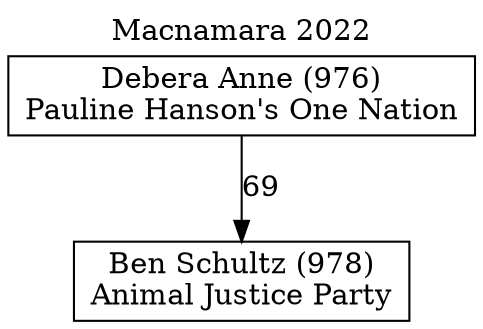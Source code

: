 // House preference flow
digraph "Ben Schultz (978)_Macnamara_2022" {
	graph [label="Macnamara 2022" labelloc=t mclimit=2]
	node [shape=box]
	"Ben Schultz (978)" [label="Ben Schultz (978)
Animal Justice Party"]
	"Debera Anne (976)" [label="Debera Anne (976)
Pauline Hanson's One Nation"]
	"Debera Anne (976)" -> "Ben Schultz (978)" [label=69]
}
